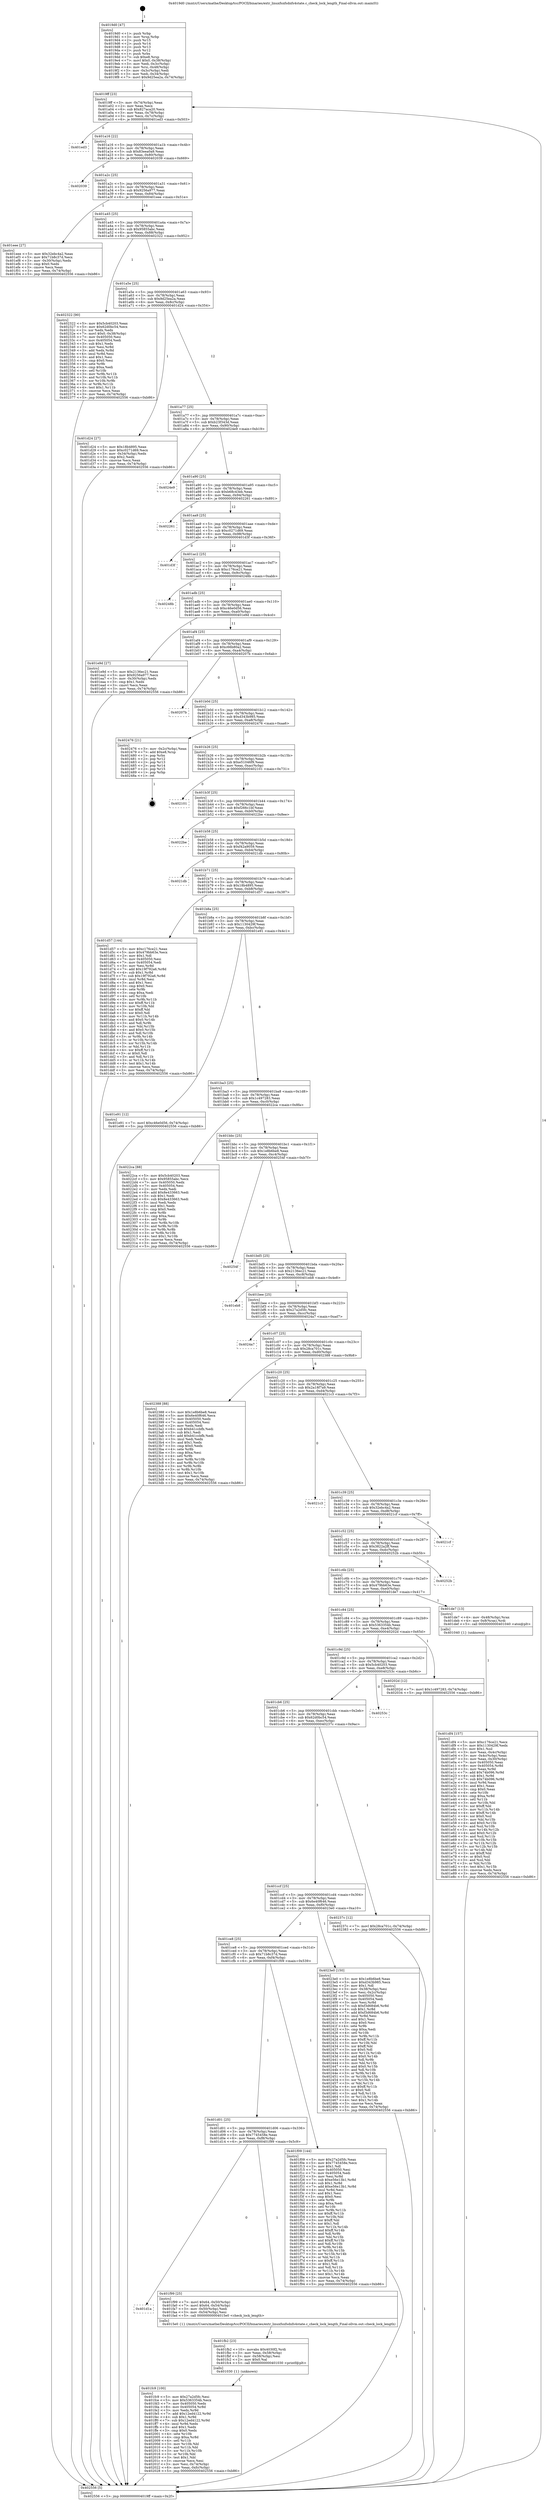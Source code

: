 digraph "0x4019d0" {
  label = "0x4019d0 (/mnt/c/Users/mathe/Desktop/tcc/POCII/binaries/extr_linuxfsnfsdnfs4state.c_check_lock_length_Final-ollvm.out::main(0))"
  labelloc = "t"
  node[shape=record]

  Entry [label="",width=0.3,height=0.3,shape=circle,fillcolor=black,style=filled]
  "0x4019ff" [label="{
     0x4019ff [23]\l
     | [instrs]\l
     &nbsp;&nbsp;0x4019ff \<+3\>: mov -0x74(%rbp),%eax\l
     &nbsp;&nbsp;0x401a02 \<+2\>: mov %eax,%ecx\l
     &nbsp;&nbsp;0x401a04 \<+6\>: sub $0x827aca20,%ecx\l
     &nbsp;&nbsp;0x401a0a \<+3\>: mov %eax,-0x78(%rbp)\l
     &nbsp;&nbsp;0x401a0d \<+3\>: mov %ecx,-0x7c(%rbp)\l
     &nbsp;&nbsp;0x401a10 \<+6\>: je 0000000000401ed3 \<main+0x503\>\l
  }"]
  "0x401ed3" [label="{
     0x401ed3\l
  }", style=dashed]
  "0x401a16" [label="{
     0x401a16 [22]\l
     | [instrs]\l
     &nbsp;&nbsp;0x401a16 \<+5\>: jmp 0000000000401a1b \<main+0x4b\>\l
     &nbsp;&nbsp;0x401a1b \<+3\>: mov -0x78(%rbp),%eax\l
     &nbsp;&nbsp;0x401a1e \<+5\>: sub $0x83eea0a9,%eax\l
     &nbsp;&nbsp;0x401a23 \<+3\>: mov %eax,-0x80(%rbp)\l
     &nbsp;&nbsp;0x401a26 \<+6\>: je 0000000000402039 \<main+0x669\>\l
  }"]
  Exit [label="",width=0.3,height=0.3,shape=circle,fillcolor=black,style=filled,peripheries=2]
  "0x402039" [label="{
     0x402039\l
  }", style=dashed]
  "0x401a2c" [label="{
     0x401a2c [25]\l
     | [instrs]\l
     &nbsp;&nbsp;0x401a2c \<+5\>: jmp 0000000000401a31 \<main+0x61\>\l
     &nbsp;&nbsp;0x401a31 \<+3\>: mov -0x78(%rbp),%eax\l
     &nbsp;&nbsp;0x401a34 \<+5\>: sub $0x9256a977,%eax\l
     &nbsp;&nbsp;0x401a39 \<+6\>: mov %eax,-0x84(%rbp)\l
     &nbsp;&nbsp;0x401a3f \<+6\>: je 0000000000401eee \<main+0x51e\>\l
  }"]
  "0x401fc9" [label="{
     0x401fc9 [100]\l
     | [instrs]\l
     &nbsp;&nbsp;0x401fc9 \<+5\>: mov $0x27a2d5fc,%esi\l
     &nbsp;&nbsp;0x401fce \<+5\>: mov $0x5363354b,%ecx\l
     &nbsp;&nbsp;0x401fd3 \<+7\>: mov 0x405050,%edx\l
     &nbsp;&nbsp;0x401fda \<+8\>: mov 0x405054,%r8d\l
     &nbsp;&nbsp;0x401fe2 \<+3\>: mov %edx,%r9d\l
     &nbsp;&nbsp;0x401fe5 \<+7\>: add $0x12ed4122,%r9d\l
     &nbsp;&nbsp;0x401fec \<+4\>: sub $0x1,%r9d\l
     &nbsp;&nbsp;0x401ff0 \<+7\>: sub $0x12ed4122,%r9d\l
     &nbsp;&nbsp;0x401ff7 \<+4\>: imul %r9d,%edx\l
     &nbsp;&nbsp;0x401ffb \<+3\>: and $0x1,%edx\l
     &nbsp;&nbsp;0x401ffe \<+3\>: cmp $0x0,%edx\l
     &nbsp;&nbsp;0x402001 \<+4\>: sete %r10b\l
     &nbsp;&nbsp;0x402005 \<+4\>: cmp $0xa,%r8d\l
     &nbsp;&nbsp;0x402009 \<+4\>: setl %r11b\l
     &nbsp;&nbsp;0x40200d \<+3\>: mov %r10b,%bl\l
     &nbsp;&nbsp;0x402010 \<+3\>: and %r11b,%bl\l
     &nbsp;&nbsp;0x402013 \<+3\>: xor %r11b,%r10b\l
     &nbsp;&nbsp;0x402016 \<+3\>: or %r10b,%bl\l
     &nbsp;&nbsp;0x402019 \<+3\>: test $0x1,%bl\l
     &nbsp;&nbsp;0x40201c \<+3\>: cmovne %ecx,%esi\l
     &nbsp;&nbsp;0x40201f \<+3\>: mov %esi,-0x74(%rbp)\l
     &nbsp;&nbsp;0x402022 \<+6\>: mov %eax,-0xfc(%rbp)\l
     &nbsp;&nbsp;0x402028 \<+5\>: jmp 0000000000402556 \<main+0xb86\>\l
  }"]
  "0x401eee" [label="{
     0x401eee [27]\l
     | [instrs]\l
     &nbsp;&nbsp;0x401eee \<+5\>: mov $0x32ebc4a2,%eax\l
     &nbsp;&nbsp;0x401ef3 \<+5\>: mov $0x71b8c37d,%ecx\l
     &nbsp;&nbsp;0x401ef8 \<+3\>: mov -0x30(%rbp),%edx\l
     &nbsp;&nbsp;0x401efb \<+3\>: cmp $0x0,%edx\l
     &nbsp;&nbsp;0x401efe \<+3\>: cmove %ecx,%eax\l
     &nbsp;&nbsp;0x401f01 \<+3\>: mov %eax,-0x74(%rbp)\l
     &nbsp;&nbsp;0x401f04 \<+5\>: jmp 0000000000402556 \<main+0xb86\>\l
  }"]
  "0x401a45" [label="{
     0x401a45 [25]\l
     | [instrs]\l
     &nbsp;&nbsp;0x401a45 \<+5\>: jmp 0000000000401a4a \<main+0x7a\>\l
     &nbsp;&nbsp;0x401a4a \<+3\>: mov -0x78(%rbp),%eax\l
     &nbsp;&nbsp;0x401a4d \<+5\>: sub $0x95855abc,%eax\l
     &nbsp;&nbsp;0x401a52 \<+6\>: mov %eax,-0x88(%rbp)\l
     &nbsp;&nbsp;0x401a58 \<+6\>: je 0000000000402322 \<main+0x952\>\l
  }"]
  "0x401fb2" [label="{
     0x401fb2 [23]\l
     | [instrs]\l
     &nbsp;&nbsp;0x401fb2 \<+10\>: movabs $0x4030f2,%rdi\l
     &nbsp;&nbsp;0x401fbc \<+3\>: mov %eax,-0x58(%rbp)\l
     &nbsp;&nbsp;0x401fbf \<+3\>: mov -0x58(%rbp),%esi\l
     &nbsp;&nbsp;0x401fc2 \<+2\>: mov $0x0,%al\l
     &nbsp;&nbsp;0x401fc4 \<+5\>: call 0000000000401030 \<printf@plt\>\l
     | [calls]\l
     &nbsp;&nbsp;0x401030 \{1\} (unknown)\l
  }"]
  "0x402322" [label="{
     0x402322 [90]\l
     | [instrs]\l
     &nbsp;&nbsp;0x402322 \<+5\>: mov $0x5cb40203,%eax\l
     &nbsp;&nbsp;0x402327 \<+5\>: mov $0x62d0bc54,%ecx\l
     &nbsp;&nbsp;0x40232c \<+2\>: xor %edx,%edx\l
     &nbsp;&nbsp;0x40232e \<+7\>: movl $0x0,-0x38(%rbp)\l
     &nbsp;&nbsp;0x402335 \<+7\>: mov 0x405050,%esi\l
     &nbsp;&nbsp;0x40233c \<+7\>: mov 0x405054,%edi\l
     &nbsp;&nbsp;0x402343 \<+3\>: sub $0x1,%edx\l
     &nbsp;&nbsp;0x402346 \<+3\>: mov %esi,%r8d\l
     &nbsp;&nbsp;0x402349 \<+3\>: add %edx,%r8d\l
     &nbsp;&nbsp;0x40234c \<+4\>: imul %r8d,%esi\l
     &nbsp;&nbsp;0x402350 \<+3\>: and $0x1,%esi\l
     &nbsp;&nbsp;0x402353 \<+3\>: cmp $0x0,%esi\l
     &nbsp;&nbsp;0x402356 \<+4\>: sete %r9b\l
     &nbsp;&nbsp;0x40235a \<+3\>: cmp $0xa,%edi\l
     &nbsp;&nbsp;0x40235d \<+4\>: setl %r10b\l
     &nbsp;&nbsp;0x402361 \<+3\>: mov %r9b,%r11b\l
     &nbsp;&nbsp;0x402364 \<+3\>: and %r10b,%r11b\l
     &nbsp;&nbsp;0x402367 \<+3\>: xor %r10b,%r9b\l
     &nbsp;&nbsp;0x40236a \<+3\>: or %r9b,%r11b\l
     &nbsp;&nbsp;0x40236d \<+4\>: test $0x1,%r11b\l
     &nbsp;&nbsp;0x402371 \<+3\>: cmovne %ecx,%eax\l
     &nbsp;&nbsp;0x402374 \<+3\>: mov %eax,-0x74(%rbp)\l
     &nbsp;&nbsp;0x402377 \<+5\>: jmp 0000000000402556 \<main+0xb86\>\l
  }"]
  "0x401a5e" [label="{
     0x401a5e [25]\l
     | [instrs]\l
     &nbsp;&nbsp;0x401a5e \<+5\>: jmp 0000000000401a63 \<main+0x93\>\l
     &nbsp;&nbsp;0x401a63 \<+3\>: mov -0x78(%rbp),%eax\l
     &nbsp;&nbsp;0x401a66 \<+5\>: sub $0x9d25ea2a,%eax\l
     &nbsp;&nbsp;0x401a6b \<+6\>: mov %eax,-0x8c(%rbp)\l
     &nbsp;&nbsp;0x401a71 \<+6\>: je 0000000000401d24 \<main+0x354\>\l
  }"]
  "0x401d1a" [label="{
     0x401d1a\l
  }", style=dashed]
  "0x401d24" [label="{
     0x401d24 [27]\l
     | [instrs]\l
     &nbsp;&nbsp;0x401d24 \<+5\>: mov $0x18b4895,%eax\l
     &nbsp;&nbsp;0x401d29 \<+5\>: mov $0xc0271d69,%ecx\l
     &nbsp;&nbsp;0x401d2e \<+3\>: mov -0x34(%rbp),%edx\l
     &nbsp;&nbsp;0x401d31 \<+3\>: cmp $0x2,%edx\l
     &nbsp;&nbsp;0x401d34 \<+3\>: cmovne %ecx,%eax\l
     &nbsp;&nbsp;0x401d37 \<+3\>: mov %eax,-0x74(%rbp)\l
     &nbsp;&nbsp;0x401d3a \<+5\>: jmp 0000000000402556 \<main+0xb86\>\l
  }"]
  "0x401a77" [label="{
     0x401a77 [25]\l
     | [instrs]\l
     &nbsp;&nbsp;0x401a77 \<+5\>: jmp 0000000000401a7c \<main+0xac\>\l
     &nbsp;&nbsp;0x401a7c \<+3\>: mov -0x78(%rbp),%eax\l
     &nbsp;&nbsp;0x401a7f \<+5\>: sub $0xb23f343d,%eax\l
     &nbsp;&nbsp;0x401a84 \<+6\>: mov %eax,-0x90(%rbp)\l
     &nbsp;&nbsp;0x401a8a \<+6\>: je 00000000004024e9 \<main+0xb19\>\l
  }"]
  "0x402556" [label="{
     0x402556 [5]\l
     | [instrs]\l
     &nbsp;&nbsp;0x402556 \<+5\>: jmp 00000000004019ff \<main+0x2f\>\l
  }"]
  "0x4019d0" [label="{
     0x4019d0 [47]\l
     | [instrs]\l
     &nbsp;&nbsp;0x4019d0 \<+1\>: push %rbp\l
     &nbsp;&nbsp;0x4019d1 \<+3\>: mov %rsp,%rbp\l
     &nbsp;&nbsp;0x4019d4 \<+2\>: push %r15\l
     &nbsp;&nbsp;0x4019d6 \<+2\>: push %r14\l
     &nbsp;&nbsp;0x4019d8 \<+2\>: push %r13\l
     &nbsp;&nbsp;0x4019da \<+2\>: push %r12\l
     &nbsp;&nbsp;0x4019dc \<+1\>: push %rbx\l
     &nbsp;&nbsp;0x4019dd \<+7\>: sub $0xe8,%rsp\l
     &nbsp;&nbsp;0x4019e4 \<+7\>: movl $0x0,-0x38(%rbp)\l
     &nbsp;&nbsp;0x4019eb \<+3\>: mov %edi,-0x3c(%rbp)\l
     &nbsp;&nbsp;0x4019ee \<+4\>: mov %rsi,-0x48(%rbp)\l
     &nbsp;&nbsp;0x4019f2 \<+3\>: mov -0x3c(%rbp),%edi\l
     &nbsp;&nbsp;0x4019f5 \<+3\>: mov %edi,-0x34(%rbp)\l
     &nbsp;&nbsp;0x4019f8 \<+7\>: movl $0x9d25ea2a,-0x74(%rbp)\l
  }"]
  "0x401f99" [label="{
     0x401f99 [25]\l
     | [instrs]\l
     &nbsp;&nbsp;0x401f99 \<+7\>: movl $0x64,-0x50(%rbp)\l
     &nbsp;&nbsp;0x401fa0 \<+7\>: movl $0x64,-0x54(%rbp)\l
     &nbsp;&nbsp;0x401fa7 \<+3\>: mov -0x50(%rbp),%edi\l
     &nbsp;&nbsp;0x401faa \<+3\>: mov -0x54(%rbp),%esi\l
     &nbsp;&nbsp;0x401fad \<+5\>: call 00000000004015e0 \<check_lock_length\>\l
     | [calls]\l
     &nbsp;&nbsp;0x4015e0 \{1\} (/mnt/c/Users/mathe/Desktop/tcc/POCII/binaries/extr_linuxfsnfsdnfs4state.c_check_lock_length_Final-ollvm.out::check_lock_length)\l
  }"]
  "0x4024e9" [label="{
     0x4024e9\l
  }", style=dashed]
  "0x401a90" [label="{
     0x401a90 [25]\l
     | [instrs]\l
     &nbsp;&nbsp;0x401a90 \<+5\>: jmp 0000000000401a95 \<main+0xc5\>\l
     &nbsp;&nbsp;0x401a95 \<+3\>: mov -0x78(%rbp),%eax\l
     &nbsp;&nbsp;0x401a98 \<+5\>: sub $0xb68c43eb,%eax\l
     &nbsp;&nbsp;0x401a9d \<+6\>: mov %eax,-0x94(%rbp)\l
     &nbsp;&nbsp;0x401aa3 \<+6\>: je 0000000000402261 \<main+0x891\>\l
  }"]
  "0x401d01" [label="{
     0x401d01 [25]\l
     | [instrs]\l
     &nbsp;&nbsp;0x401d01 \<+5\>: jmp 0000000000401d06 \<main+0x336\>\l
     &nbsp;&nbsp;0x401d06 \<+3\>: mov -0x78(%rbp),%eax\l
     &nbsp;&nbsp;0x401d09 \<+5\>: sub $0x7745458e,%eax\l
     &nbsp;&nbsp;0x401d0e \<+6\>: mov %eax,-0xf8(%rbp)\l
     &nbsp;&nbsp;0x401d14 \<+6\>: je 0000000000401f99 \<main+0x5c9\>\l
  }"]
  "0x402261" [label="{
     0x402261\l
  }", style=dashed]
  "0x401aa9" [label="{
     0x401aa9 [25]\l
     | [instrs]\l
     &nbsp;&nbsp;0x401aa9 \<+5\>: jmp 0000000000401aae \<main+0xde\>\l
     &nbsp;&nbsp;0x401aae \<+3\>: mov -0x78(%rbp),%eax\l
     &nbsp;&nbsp;0x401ab1 \<+5\>: sub $0xc0271d69,%eax\l
     &nbsp;&nbsp;0x401ab6 \<+6\>: mov %eax,-0x98(%rbp)\l
     &nbsp;&nbsp;0x401abc \<+6\>: je 0000000000401d3f \<main+0x36f\>\l
  }"]
  "0x401f09" [label="{
     0x401f09 [144]\l
     | [instrs]\l
     &nbsp;&nbsp;0x401f09 \<+5\>: mov $0x27a2d5fc,%eax\l
     &nbsp;&nbsp;0x401f0e \<+5\>: mov $0x7745458e,%ecx\l
     &nbsp;&nbsp;0x401f13 \<+2\>: mov $0x1,%dl\l
     &nbsp;&nbsp;0x401f15 \<+7\>: mov 0x405050,%esi\l
     &nbsp;&nbsp;0x401f1c \<+7\>: mov 0x405054,%edi\l
     &nbsp;&nbsp;0x401f23 \<+3\>: mov %esi,%r8d\l
     &nbsp;&nbsp;0x401f26 \<+7\>: sub $0xe56e13b1,%r8d\l
     &nbsp;&nbsp;0x401f2d \<+4\>: sub $0x1,%r8d\l
     &nbsp;&nbsp;0x401f31 \<+7\>: add $0xe56e13b1,%r8d\l
     &nbsp;&nbsp;0x401f38 \<+4\>: imul %r8d,%esi\l
     &nbsp;&nbsp;0x401f3c \<+3\>: and $0x1,%esi\l
     &nbsp;&nbsp;0x401f3f \<+3\>: cmp $0x0,%esi\l
     &nbsp;&nbsp;0x401f42 \<+4\>: sete %r9b\l
     &nbsp;&nbsp;0x401f46 \<+3\>: cmp $0xa,%edi\l
     &nbsp;&nbsp;0x401f49 \<+4\>: setl %r10b\l
     &nbsp;&nbsp;0x401f4d \<+3\>: mov %r9b,%r11b\l
     &nbsp;&nbsp;0x401f50 \<+4\>: xor $0xff,%r11b\l
     &nbsp;&nbsp;0x401f54 \<+3\>: mov %r10b,%bl\l
     &nbsp;&nbsp;0x401f57 \<+3\>: xor $0xff,%bl\l
     &nbsp;&nbsp;0x401f5a \<+3\>: xor $0x1,%dl\l
     &nbsp;&nbsp;0x401f5d \<+3\>: mov %r11b,%r14b\l
     &nbsp;&nbsp;0x401f60 \<+4\>: and $0xff,%r14b\l
     &nbsp;&nbsp;0x401f64 \<+3\>: and %dl,%r9b\l
     &nbsp;&nbsp;0x401f67 \<+3\>: mov %bl,%r15b\l
     &nbsp;&nbsp;0x401f6a \<+4\>: and $0xff,%r15b\l
     &nbsp;&nbsp;0x401f6e \<+3\>: and %dl,%r10b\l
     &nbsp;&nbsp;0x401f71 \<+3\>: or %r9b,%r14b\l
     &nbsp;&nbsp;0x401f74 \<+3\>: or %r10b,%r15b\l
     &nbsp;&nbsp;0x401f77 \<+3\>: xor %r15b,%r14b\l
     &nbsp;&nbsp;0x401f7a \<+3\>: or %bl,%r11b\l
     &nbsp;&nbsp;0x401f7d \<+4\>: xor $0xff,%r11b\l
     &nbsp;&nbsp;0x401f81 \<+3\>: or $0x1,%dl\l
     &nbsp;&nbsp;0x401f84 \<+3\>: and %dl,%r11b\l
     &nbsp;&nbsp;0x401f87 \<+3\>: or %r11b,%r14b\l
     &nbsp;&nbsp;0x401f8a \<+4\>: test $0x1,%r14b\l
     &nbsp;&nbsp;0x401f8e \<+3\>: cmovne %ecx,%eax\l
     &nbsp;&nbsp;0x401f91 \<+3\>: mov %eax,-0x74(%rbp)\l
     &nbsp;&nbsp;0x401f94 \<+5\>: jmp 0000000000402556 \<main+0xb86\>\l
  }"]
  "0x401d3f" [label="{
     0x401d3f\l
  }", style=dashed]
  "0x401ac2" [label="{
     0x401ac2 [25]\l
     | [instrs]\l
     &nbsp;&nbsp;0x401ac2 \<+5\>: jmp 0000000000401ac7 \<main+0xf7\>\l
     &nbsp;&nbsp;0x401ac7 \<+3\>: mov -0x78(%rbp),%eax\l
     &nbsp;&nbsp;0x401aca \<+5\>: sub $0xc176ce21,%eax\l
     &nbsp;&nbsp;0x401acf \<+6\>: mov %eax,-0x9c(%rbp)\l
     &nbsp;&nbsp;0x401ad5 \<+6\>: je 000000000040248b \<main+0xabb\>\l
  }"]
  "0x401ce8" [label="{
     0x401ce8 [25]\l
     | [instrs]\l
     &nbsp;&nbsp;0x401ce8 \<+5\>: jmp 0000000000401ced \<main+0x31d\>\l
     &nbsp;&nbsp;0x401ced \<+3\>: mov -0x78(%rbp),%eax\l
     &nbsp;&nbsp;0x401cf0 \<+5\>: sub $0x71b8c37d,%eax\l
     &nbsp;&nbsp;0x401cf5 \<+6\>: mov %eax,-0xf4(%rbp)\l
     &nbsp;&nbsp;0x401cfb \<+6\>: je 0000000000401f09 \<main+0x539\>\l
  }"]
  "0x40248b" [label="{
     0x40248b\l
  }", style=dashed]
  "0x401adb" [label="{
     0x401adb [25]\l
     | [instrs]\l
     &nbsp;&nbsp;0x401adb \<+5\>: jmp 0000000000401ae0 \<main+0x110\>\l
     &nbsp;&nbsp;0x401ae0 \<+3\>: mov -0x78(%rbp),%eax\l
     &nbsp;&nbsp;0x401ae3 \<+5\>: sub $0xc46e0d56,%eax\l
     &nbsp;&nbsp;0x401ae8 \<+6\>: mov %eax,-0xa0(%rbp)\l
     &nbsp;&nbsp;0x401aee \<+6\>: je 0000000000401e9d \<main+0x4cd\>\l
  }"]
  "0x4023e0" [label="{
     0x4023e0 [150]\l
     | [instrs]\l
     &nbsp;&nbsp;0x4023e0 \<+5\>: mov $0x1e8b6be8,%eax\l
     &nbsp;&nbsp;0x4023e5 \<+5\>: mov $0xd343b985,%ecx\l
     &nbsp;&nbsp;0x4023ea \<+2\>: mov $0x1,%dl\l
     &nbsp;&nbsp;0x4023ec \<+3\>: mov -0x38(%rbp),%esi\l
     &nbsp;&nbsp;0x4023ef \<+3\>: mov %esi,-0x2c(%rbp)\l
     &nbsp;&nbsp;0x4023f2 \<+7\>: mov 0x405050,%esi\l
     &nbsp;&nbsp;0x4023f9 \<+7\>: mov 0x405054,%edi\l
     &nbsp;&nbsp;0x402400 \<+3\>: mov %esi,%r8d\l
     &nbsp;&nbsp;0x402403 \<+7\>: sub $0xf3d684b6,%r8d\l
     &nbsp;&nbsp;0x40240a \<+4\>: sub $0x1,%r8d\l
     &nbsp;&nbsp;0x40240e \<+7\>: add $0xf3d684b6,%r8d\l
     &nbsp;&nbsp;0x402415 \<+4\>: imul %r8d,%esi\l
     &nbsp;&nbsp;0x402419 \<+3\>: and $0x1,%esi\l
     &nbsp;&nbsp;0x40241c \<+3\>: cmp $0x0,%esi\l
     &nbsp;&nbsp;0x40241f \<+4\>: sete %r9b\l
     &nbsp;&nbsp;0x402423 \<+3\>: cmp $0xa,%edi\l
     &nbsp;&nbsp;0x402426 \<+4\>: setl %r10b\l
     &nbsp;&nbsp;0x40242a \<+3\>: mov %r9b,%r11b\l
     &nbsp;&nbsp;0x40242d \<+4\>: xor $0xff,%r11b\l
     &nbsp;&nbsp;0x402431 \<+3\>: mov %r10b,%bl\l
     &nbsp;&nbsp;0x402434 \<+3\>: xor $0xff,%bl\l
     &nbsp;&nbsp;0x402437 \<+3\>: xor $0x0,%dl\l
     &nbsp;&nbsp;0x40243a \<+3\>: mov %r11b,%r14b\l
     &nbsp;&nbsp;0x40243d \<+4\>: and $0x0,%r14b\l
     &nbsp;&nbsp;0x402441 \<+3\>: and %dl,%r9b\l
     &nbsp;&nbsp;0x402444 \<+3\>: mov %bl,%r15b\l
     &nbsp;&nbsp;0x402447 \<+4\>: and $0x0,%r15b\l
     &nbsp;&nbsp;0x40244b \<+3\>: and %dl,%r10b\l
     &nbsp;&nbsp;0x40244e \<+3\>: or %r9b,%r14b\l
     &nbsp;&nbsp;0x402451 \<+3\>: or %r10b,%r15b\l
     &nbsp;&nbsp;0x402454 \<+3\>: xor %r15b,%r14b\l
     &nbsp;&nbsp;0x402457 \<+3\>: or %bl,%r11b\l
     &nbsp;&nbsp;0x40245a \<+4\>: xor $0xff,%r11b\l
     &nbsp;&nbsp;0x40245e \<+3\>: or $0x0,%dl\l
     &nbsp;&nbsp;0x402461 \<+3\>: and %dl,%r11b\l
     &nbsp;&nbsp;0x402464 \<+3\>: or %r11b,%r14b\l
     &nbsp;&nbsp;0x402467 \<+4\>: test $0x1,%r14b\l
     &nbsp;&nbsp;0x40246b \<+3\>: cmovne %ecx,%eax\l
     &nbsp;&nbsp;0x40246e \<+3\>: mov %eax,-0x74(%rbp)\l
     &nbsp;&nbsp;0x402471 \<+5\>: jmp 0000000000402556 \<main+0xb86\>\l
  }"]
  "0x401e9d" [label="{
     0x401e9d [27]\l
     | [instrs]\l
     &nbsp;&nbsp;0x401e9d \<+5\>: mov $0x2136ec21,%eax\l
     &nbsp;&nbsp;0x401ea2 \<+5\>: mov $0x9256a977,%ecx\l
     &nbsp;&nbsp;0x401ea7 \<+3\>: mov -0x30(%rbp),%edx\l
     &nbsp;&nbsp;0x401eaa \<+3\>: cmp $0x1,%edx\l
     &nbsp;&nbsp;0x401ead \<+3\>: cmovl %ecx,%eax\l
     &nbsp;&nbsp;0x401eb0 \<+3\>: mov %eax,-0x74(%rbp)\l
     &nbsp;&nbsp;0x401eb3 \<+5\>: jmp 0000000000402556 \<main+0xb86\>\l
  }"]
  "0x401af4" [label="{
     0x401af4 [25]\l
     | [instrs]\l
     &nbsp;&nbsp;0x401af4 \<+5\>: jmp 0000000000401af9 \<main+0x129\>\l
     &nbsp;&nbsp;0x401af9 \<+3\>: mov -0x78(%rbp),%eax\l
     &nbsp;&nbsp;0x401afc \<+5\>: sub $0xc66b80a2,%eax\l
     &nbsp;&nbsp;0x401b01 \<+6\>: mov %eax,-0xa4(%rbp)\l
     &nbsp;&nbsp;0x401b07 \<+6\>: je 000000000040207b \<main+0x6ab\>\l
  }"]
  "0x401ccf" [label="{
     0x401ccf [25]\l
     | [instrs]\l
     &nbsp;&nbsp;0x401ccf \<+5\>: jmp 0000000000401cd4 \<main+0x304\>\l
     &nbsp;&nbsp;0x401cd4 \<+3\>: mov -0x78(%rbp),%eax\l
     &nbsp;&nbsp;0x401cd7 \<+5\>: sub $0x6e40f646,%eax\l
     &nbsp;&nbsp;0x401cdc \<+6\>: mov %eax,-0xf0(%rbp)\l
     &nbsp;&nbsp;0x401ce2 \<+6\>: je 00000000004023e0 \<main+0xa10\>\l
  }"]
  "0x40207b" [label="{
     0x40207b\l
  }", style=dashed]
  "0x401b0d" [label="{
     0x401b0d [25]\l
     | [instrs]\l
     &nbsp;&nbsp;0x401b0d \<+5\>: jmp 0000000000401b12 \<main+0x142\>\l
     &nbsp;&nbsp;0x401b12 \<+3\>: mov -0x78(%rbp),%eax\l
     &nbsp;&nbsp;0x401b15 \<+5\>: sub $0xd343b985,%eax\l
     &nbsp;&nbsp;0x401b1a \<+6\>: mov %eax,-0xa8(%rbp)\l
     &nbsp;&nbsp;0x401b20 \<+6\>: je 0000000000402476 \<main+0xaa6\>\l
  }"]
  "0x40237c" [label="{
     0x40237c [12]\l
     | [instrs]\l
     &nbsp;&nbsp;0x40237c \<+7\>: movl $0x28ca701c,-0x74(%rbp)\l
     &nbsp;&nbsp;0x402383 \<+5\>: jmp 0000000000402556 \<main+0xb86\>\l
  }"]
  "0x402476" [label="{
     0x402476 [21]\l
     | [instrs]\l
     &nbsp;&nbsp;0x402476 \<+3\>: mov -0x2c(%rbp),%eax\l
     &nbsp;&nbsp;0x402479 \<+7\>: add $0xe8,%rsp\l
     &nbsp;&nbsp;0x402480 \<+1\>: pop %rbx\l
     &nbsp;&nbsp;0x402481 \<+2\>: pop %r12\l
     &nbsp;&nbsp;0x402483 \<+2\>: pop %r13\l
     &nbsp;&nbsp;0x402485 \<+2\>: pop %r14\l
     &nbsp;&nbsp;0x402487 \<+2\>: pop %r15\l
     &nbsp;&nbsp;0x402489 \<+1\>: pop %rbp\l
     &nbsp;&nbsp;0x40248a \<+1\>: ret\l
  }"]
  "0x401b26" [label="{
     0x401b26 [25]\l
     | [instrs]\l
     &nbsp;&nbsp;0x401b26 \<+5\>: jmp 0000000000401b2b \<main+0x15b\>\l
     &nbsp;&nbsp;0x401b2b \<+3\>: mov -0x78(%rbp),%eax\l
     &nbsp;&nbsp;0x401b2e \<+5\>: sub $0xe51046f9,%eax\l
     &nbsp;&nbsp;0x401b33 \<+6\>: mov %eax,-0xac(%rbp)\l
     &nbsp;&nbsp;0x401b39 \<+6\>: je 0000000000402101 \<main+0x731\>\l
  }"]
  "0x401cb6" [label="{
     0x401cb6 [25]\l
     | [instrs]\l
     &nbsp;&nbsp;0x401cb6 \<+5\>: jmp 0000000000401cbb \<main+0x2eb\>\l
     &nbsp;&nbsp;0x401cbb \<+3\>: mov -0x78(%rbp),%eax\l
     &nbsp;&nbsp;0x401cbe \<+5\>: sub $0x62d0bc54,%eax\l
     &nbsp;&nbsp;0x401cc3 \<+6\>: mov %eax,-0xec(%rbp)\l
     &nbsp;&nbsp;0x401cc9 \<+6\>: je 000000000040237c \<main+0x9ac\>\l
  }"]
  "0x402101" [label="{
     0x402101\l
  }", style=dashed]
  "0x401b3f" [label="{
     0x401b3f [25]\l
     | [instrs]\l
     &nbsp;&nbsp;0x401b3f \<+5\>: jmp 0000000000401b44 \<main+0x174\>\l
     &nbsp;&nbsp;0x401b44 \<+3\>: mov -0x78(%rbp),%eax\l
     &nbsp;&nbsp;0x401b47 \<+5\>: sub $0xf266c1bf,%eax\l
     &nbsp;&nbsp;0x401b4c \<+6\>: mov %eax,-0xb0(%rbp)\l
     &nbsp;&nbsp;0x401b52 \<+6\>: je 00000000004022be \<main+0x8ee\>\l
  }"]
  "0x40253c" [label="{
     0x40253c\l
  }", style=dashed]
  "0x4022be" [label="{
     0x4022be\l
  }", style=dashed]
  "0x401b58" [label="{
     0x401b58 [25]\l
     | [instrs]\l
     &nbsp;&nbsp;0x401b58 \<+5\>: jmp 0000000000401b5d \<main+0x18d\>\l
     &nbsp;&nbsp;0x401b5d \<+3\>: mov -0x78(%rbp),%eax\l
     &nbsp;&nbsp;0x401b60 \<+5\>: sub $0xf42a9059,%eax\l
     &nbsp;&nbsp;0x401b65 \<+6\>: mov %eax,-0xb4(%rbp)\l
     &nbsp;&nbsp;0x401b6b \<+6\>: je 00000000004021db \<main+0x80b\>\l
  }"]
  "0x401c9d" [label="{
     0x401c9d [25]\l
     | [instrs]\l
     &nbsp;&nbsp;0x401c9d \<+5\>: jmp 0000000000401ca2 \<main+0x2d2\>\l
     &nbsp;&nbsp;0x401ca2 \<+3\>: mov -0x78(%rbp),%eax\l
     &nbsp;&nbsp;0x401ca5 \<+5\>: sub $0x5cb40203,%eax\l
     &nbsp;&nbsp;0x401caa \<+6\>: mov %eax,-0xe8(%rbp)\l
     &nbsp;&nbsp;0x401cb0 \<+6\>: je 000000000040253c \<main+0xb6c\>\l
  }"]
  "0x4021db" [label="{
     0x4021db\l
  }", style=dashed]
  "0x401b71" [label="{
     0x401b71 [25]\l
     | [instrs]\l
     &nbsp;&nbsp;0x401b71 \<+5\>: jmp 0000000000401b76 \<main+0x1a6\>\l
     &nbsp;&nbsp;0x401b76 \<+3\>: mov -0x78(%rbp),%eax\l
     &nbsp;&nbsp;0x401b79 \<+5\>: sub $0x18b4895,%eax\l
     &nbsp;&nbsp;0x401b7e \<+6\>: mov %eax,-0xb8(%rbp)\l
     &nbsp;&nbsp;0x401b84 \<+6\>: je 0000000000401d57 \<main+0x387\>\l
  }"]
  "0x40202d" [label="{
     0x40202d [12]\l
     | [instrs]\l
     &nbsp;&nbsp;0x40202d \<+7\>: movl $0x1c497283,-0x74(%rbp)\l
     &nbsp;&nbsp;0x402034 \<+5\>: jmp 0000000000402556 \<main+0xb86\>\l
  }"]
  "0x401d57" [label="{
     0x401d57 [144]\l
     | [instrs]\l
     &nbsp;&nbsp;0x401d57 \<+5\>: mov $0xc176ce21,%eax\l
     &nbsp;&nbsp;0x401d5c \<+5\>: mov $0x479bb63e,%ecx\l
     &nbsp;&nbsp;0x401d61 \<+2\>: mov $0x1,%dl\l
     &nbsp;&nbsp;0x401d63 \<+7\>: mov 0x405050,%esi\l
     &nbsp;&nbsp;0x401d6a \<+7\>: mov 0x405054,%edi\l
     &nbsp;&nbsp;0x401d71 \<+3\>: mov %esi,%r8d\l
     &nbsp;&nbsp;0x401d74 \<+7\>: add $0x19f792a6,%r8d\l
     &nbsp;&nbsp;0x401d7b \<+4\>: sub $0x1,%r8d\l
     &nbsp;&nbsp;0x401d7f \<+7\>: sub $0x19f792a6,%r8d\l
     &nbsp;&nbsp;0x401d86 \<+4\>: imul %r8d,%esi\l
     &nbsp;&nbsp;0x401d8a \<+3\>: and $0x1,%esi\l
     &nbsp;&nbsp;0x401d8d \<+3\>: cmp $0x0,%esi\l
     &nbsp;&nbsp;0x401d90 \<+4\>: sete %r9b\l
     &nbsp;&nbsp;0x401d94 \<+3\>: cmp $0xa,%edi\l
     &nbsp;&nbsp;0x401d97 \<+4\>: setl %r10b\l
     &nbsp;&nbsp;0x401d9b \<+3\>: mov %r9b,%r11b\l
     &nbsp;&nbsp;0x401d9e \<+4\>: xor $0xff,%r11b\l
     &nbsp;&nbsp;0x401da2 \<+3\>: mov %r10b,%bl\l
     &nbsp;&nbsp;0x401da5 \<+3\>: xor $0xff,%bl\l
     &nbsp;&nbsp;0x401da8 \<+3\>: xor $0x0,%dl\l
     &nbsp;&nbsp;0x401dab \<+3\>: mov %r11b,%r14b\l
     &nbsp;&nbsp;0x401dae \<+4\>: and $0x0,%r14b\l
     &nbsp;&nbsp;0x401db2 \<+3\>: and %dl,%r9b\l
     &nbsp;&nbsp;0x401db5 \<+3\>: mov %bl,%r15b\l
     &nbsp;&nbsp;0x401db8 \<+4\>: and $0x0,%r15b\l
     &nbsp;&nbsp;0x401dbc \<+3\>: and %dl,%r10b\l
     &nbsp;&nbsp;0x401dbf \<+3\>: or %r9b,%r14b\l
     &nbsp;&nbsp;0x401dc2 \<+3\>: or %r10b,%r15b\l
     &nbsp;&nbsp;0x401dc5 \<+3\>: xor %r15b,%r14b\l
     &nbsp;&nbsp;0x401dc8 \<+3\>: or %bl,%r11b\l
     &nbsp;&nbsp;0x401dcb \<+4\>: xor $0xff,%r11b\l
     &nbsp;&nbsp;0x401dcf \<+3\>: or $0x0,%dl\l
     &nbsp;&nbsp;0x401dd2 \<+3\>: and %dl,%r11b\l
     &nbsp;&nbsp;0x401dd5 \<+3\>: or %r11b,%r14b\l
     &nbsp;&nbsp;0x401dd8 \<+4\>: test $0x1,%r14b\l
     &nbsp;&nbsp;0x401ddc \<+3\>: cmovne %ecx,%eax\l
     &nbsp;&nbsp;0x401ddf \<+3\>: mov %eax,-0x74(%rbp)\l
     &nbsp;&nbsp;0x401de2 \<+5\>: jmp 0000000000402556 \<main+0xb86\>\l
  }"]
  "0x401b8a" [label="{
     0x401b8a [25]\l
     | [instrs]\l
     &nbsp;&nbsp;0x401b8a \<+5\>: jmp 0000000000401b8f \<main+0x1bf\>\l
     &nbsp;&nbsp;0x401b8f \<+3\>: mov -0x78(%rbp),%eax\l
     &nbsp;&nbsp;0x401b92 \<+5\>: sub $0x1130429f,%eax\l
     &nbsp;&nbsp;0x401b97 \<+6\>: mov %eax,-0xbc(%rbp)\l
     &nbsp;&nbsp;0x401b9d \<+6\>: je 0000000000401e91 \<main+0x4c1\>\l
  }"]
  "0x401df4" [label="{
     0x401df4 [157]\l
     | [instrs]\l
     &nbsp;&nbsp;0x401df4 \<+5\>: mov $0xc176ce21,%ecx\l
     &nbsp;&nbsp;0x401df9 \<+5\>: mov $0x1130429f,%edx\l
     &nbsp;&nbsp;0x401dfe \<+3\>: mov $0x1,%sil\l
     &nbsp;&nbsp;0x401e01 \<+3\>: mov %eax,-0x4c(%rbp)\l
     &nbsp;&nbsp;0x401e04 \<+3\>: mov -0x4c(%rbp),%eax\l
     &nbsp;&nbsp;0x401e07 \<+3\>: mov %eax,-0x30(%rbp)\l
     &nbsp;&nbsp;0x401e0a \<+7\>: mov 0x405050,%eax\l
     &nbsp;&nbsp;0x401e11 \<+8\>: mov 0x405054,%r8d\l
     &nbsp;&nbsp;0x401e19 \<+3\>: mov %eax,%r9d\l
     &nbsp;&nbsp;0x401e1c \<+7\>: add $0x74b096,%r9d\l
     &nbsp;&nbsp;0x401e23 \<+4\>: sub $0x1,%r9d\l
     &nbsp;&nbsp;0x401e27 \<+7\>: sub $0x74b096,%r9d\l
     &nbsp;&nbsp;0x401e2e \<+4\>: imul %r9d,%eax\l
     &nbsp;&nbsp;0x401e32 \<+3\>: and $0x1,%eax\l
     &nbsp;&nbsp;0x401e35 \<+3\>: cmp $0x0,%eax\l
     &nbsp;&nbsp;0x401e38 \<+4\>: sete %r10b\l
     &nbsp;&nbsp;0x401e3c \<+4\>: cmp $0xa,%r8d\l
     &nbsp;&nbsp;0x401e40 \<+4\>: setl %r11b\l
     &nbsp;&nbsp;0x401e44 \<+3\>: mov %r10b,%bl\l
     &nbsp;&nbsp;0x401e47 \<+3\>: xor $0xff,%bl\l
     &nbsp;&nbsp;0x401e4a \<+3\>: mov %r11b,%r14b\l
     &nbsp;&nbsp;0x401e4d \<+4\>: xor $0xff,%r14b\l
     &nbsp;&nbsp;0x401e51 \<+4\>: xor $0x0,%sil\l
     &nbsp;&nbsp;0x401e55 \<+3\>: mov %bl,%r15b\l
     &nbsp;&nbsp;0x401e58 \<+4\>: and $0x0,%r15b\l
     &nbsp;&nbsp;0x401e5c \<+3\>: and %sil,%r10b\l
     &nbsp;&nbsp;0x401e5f \<+3\>: mov %r14b,%r12b\l
     &nbsp;&nbsp;0x401e62 \<+4\>: and $0x0,%r12b\l
     &nbsp;&nbsp;0x401e66 \<+3\>: and %sil,%r11b\l
     &nbsp;&nbsp;0x401e69 \<+3\>: or %r10b,%r15b\l
     &nbsp;&nbsp;0x401e6c \<+3\>: or %r11b,%r12b\l
     &nbsp;&nbsp;0x401e6f \<+3\>: xor %r12b,%r15b\l
     &nbsp;&nbsp;0x401e72 \<+3\>: or %r14b,%bl\l
     &nbsp;&nbsp;0x401e75 \<+3\>: xor $0xff,%bl\l
     &nbsp;&nbsp;0x401e78 \<+4\>: or $0x0,%sil\l
     &nbsp;&nbsp;0x401e7c \<+3\>: and %sil,%bl\l
     &nbsp;&nbsp;0x401e7f \<+3\>: or %bl,%r15b\l
     &nbsp;&nbsp;0x401e82 \<+4\>: test $0x1,%r15b\l
     &nbsp;&nbsp;0x401e86 \<+3\>: cmovne %edx,%ecx\l
     &nbsp;&nbsp;0x401e89 \<+3\>: mov %ecx,-0x74(%rbp)\l
     &nbsp;&nbsp;0x401e8c \<+5\>: jmp 0000000000402556 \<main+0xb86\>\l
  }"]
  "0x401e91" [label="{
     0x401e91 [12]\l
     | [instrs]\l
     &nbsp;&nbsp;0x401e91 \<+7\>: movl $0xc46e0d56,-0x74(%rbp)\l
     &nbsp;&nbsp;0x401e98 \<+5\>: jmp 0000000000402556 \<main+0xb86\>\l
  }"]
  "0x401ba3" [label="{
     0x401ba3 [25]\l
     | [instrs]\l
     &nbsp;&nbsp;0x401ba3 \<+5\>: jmp 0000000000401ba8 \<main+0x1d8\>\l
     &nbsp;&nbsp;0x401ba8 \<+3\>: mov -0x78(%rbp),%eax\l
     &nbsp;&nbsp;0x401bab \<+5\>: sub $0x1c497283,%eax\l
     &nbsp;&nbsp;0x401bb0 \<+6\>: mov %eax,-0xc0(%rbp)\l
     &nbsp;&nbsp;0x401bb6 \<+6\>: je 00000000004022ca \<main+0x8fa\>\l
  }"]
  "0x401c84" [label="{
     0x401c84 [25]\l
     | [instrs]\l
     &nbsp;&nbsp;0x401c84 \<+5\>: jmp 0000000000401c89 \<main+0x2b9\>\l
     &nbsp;&nbsp;0x401c89 \<+3\>: mov -0x78(%rbp),%eax\l
     &nbsp;&nbsp;0x401c8c \<+5\>: sub $0x5363354b,%eax\l
     &nbsp;&nbsp;0x401c91 \<+6\>: mov %eax,-0xe4(%rbp)\l
     &nbsp;&nbsp;0x401c97 \<+6\>: je 000000000040202d \<main+0x65d\>\l
  }"]
  "0x4022ca" [label="{
     0x4022ca [88]\l
     | [instrs]\l
     &nbsp;&nbsp;0x4022ca \<+5\>: mov $0x5cb40203,%eax\l
     &nbsp;&nbsp;0x4022cf \<+5\>: mov $0x95855abc,%ecx\l
     &nbsp;&nbsp;0x4022d4 \<+7\>: mov 0x405050,%edx\l
     &nbsp;&nbsp;0x4022db \<+7\>: mov 0x405054,%esi\l
     &nbsp;&nbsp;0x4022e2 \<+2\>: mov %edx,%edi\l
     &nbsp;&nbsp;0x4022e4 \<+6\>: add $0x8e433663,%edi\l
     &nbsp;&nbsp;0x4022ea \<+3\>: sub $0x1,%edi\l
     &nbsp;&nbsp;0x4022ed \<+6\>: sub $0x8e433663,%edi\l
     &nbsp;&nbsp;0x4022f3 \<+3\>: imul %edi,%edx\l
     &nbsp;&nbsp;0x4022f6 \<+3\>: and $0x1,%edx\l
     &nbsp;&nbsp;0x4022f9 \<+3\>: cmp $0x0,%edx\l
     &nbsp;&nbsp;0x4022fc \<+4\>: sete %r8b\l
     &nbsp;&nbsp;0x402300 \<+3\>: cmp $0xa,%esi\l
     &nbsp;&nbsp;0x402303 \<+4\>: setl %r9b\l
     &nbsp;&nbsp;0x402307 \<+3\>: mov %r8b,%r10b\l
     &nbsp;&nbsp;0x40230a \<+3\>: and %r9b,%r10b\l
     &nbsp;&nbsp;0x40230d \<+3\>: xor %r9b,%r8b\l
     &nbsp;&nbsp;0x402310 \<+3\>: or %r8b,%r10b\l
     &nbsp;&nbsp;0x402313 \<+4\>: test $0x1,%r10b\l
     &nbsp;&nbsp;0x402317 \<+3\>: cmovne %ecx,%eax\l
     &nbsp;&nbsp;0x40231a \<+3\>: mov %eax,-0x74(%rbp)\l
     &nbsp;&nbsp;0x40231d \<+5\>: jmp 0000000000402556 \<main+0xb86\>\l
  }"]
  "0x401bbc" [label="{
     0x401bbc [25]\l
     | [instrs]\l
     &nbsp;&nbsp;0x401bbc \<+5\>: jmp 0000000000401bc1 \<main+0x1f1\>\l
     &nbsp;&nbsp;0x401bc1 \<+3\>: mov -0x78(%rbp),%eax\l
     &nbsp;&nbsp;0x401bc4 \<+5\>: sub $0x1e8b6be8,%eax\l
     &nbsp;&nbsp;0x401bc9 \<+6\>: mov %eax,-0xc4(%rbp)\l
     &nbsp;&nbsp;0x401bcf \<+6\>: je 000000000040254f \<main+0xb7f\>\l
  }"]
  "0x401de7" [label="{
     0x401de7 [13]\l
     | [instrs]\l
     &nbsp;&nbsp;0x401de7 \<+4\>: mov -0x48(%rbp),%rax\l
     &nbsp;&nbsp;0x401deb \<+4\>: mov 0x8(%rax),%rdi\l
     &nbsp;&nbsp;0x401def \<+5\>: call 0000000000401040 \<atoi@plt\>\l
     | [calls]\l
     &nbsp;&nbsp;0x401040 \{1\} (unknown)\l
  }"]
  "0x40254f" [label="{
     0x40254f\l
  }", style=dashed]
  "0x401bd5" [label="{
     0x401bd5 [25]\l
     | [instrs]\l
     &nbsp;&nbsp;0x401bd5 \<+5\>: jmp 0000000000401bda \<main+0x20a\>\l
     &nbsp;&nbsp;0x401bda \<+3\>: mov -0x78(%rbp),%eax\l
     &nbsp;&nbsp;0x401bdd \<+5\>: sub $0x2136ec21,%eax\l
     &nbsp;&nbsp;0x401be2 \<+6\>: mov %eax,-0xc8(%rbp)\l
     &nbsp;&nbsp;0x401be8 \<+6\>: je 0000000000401eb8 \<main+0x4e8\>\l
  }"]
  "0x401c6b" [label="{
     0x401c6b [25]\l
     | [instrs]\l
     &nbsp;&nbsp;0x401c6b \<+5\>: jmp 0000000000401c70 \<main+0x2a0\>\l
     &nbsp;&nbsp;0x401c70 \<+3\>: mov -0x78(%rbp),%eax\l
     &nbsp;&nbsp;0x401c73 \<+5\>: sub $0x479bb63e,%eax\l
     &nbsp;&nbsp;0x401c78 \<+6\>: mov %eax,-0xe0(%rbp)\l
     &nbsp;&nbsp;0x401c7e \<+6\>: je 0000000000401de7 \<main+0x417\>\l
  }"]
  "0x401eb8" [label="{
     0x401eb8\l
  }", style=dashed]
  "0x401bee" [label="{
     0x401bee [25]\l
     | [instrs]\l
     &nbsp;&nbsp;0x401bee \<+5\>: jmp 0000000000401bf3 \<main+0x223\>\l
     &nbsp;&nbsp;0x401bf3 \<+3\>: mov -0x78(%rbp),%eax\l
     &nbsp;&nbsp;0x401bf6 \<+5\>: sub $0x27a2d5fc,%eax\l
     &nbsp;&nbsp;0x401bfb \<+6\>: mov %eax,-0xcc(%rbp)\l
     &nbsp;&nbsp;0x401c01 \<+6\>: je 00000000004024a7 \<main+0xad7\>\l
  }"]
  "0x40252b" [label="{
     0x40252b\l
  }", style=dashed]
  "0x4024a7" [label="{
     0x4024a7\l
  }", style=dashed]
  "0x401c07" [label="{
     0x401c07 [25]\l
     | [instrs]\l
     &nbsp;&nbsp;0x401c07 \<+5\>: jmp 0000000000401c0c \<main+0x23c\>\l
     &nbsp;&nbsp;0x401c0c \<+3\>: mov -0x78(%rbp),%eax\l
     &nbsp;&nbsp;0x401c0f \<+5\>: sub $0x28ca701c,%eax\l
     &nbsp;&nbsp;0x401c14 \<+6\>: mov %eax,-0xd0(%rbp)\l
     &nbsp;&nbsp;0x401c1a \<+6\>: je 0000000000402388 \<main+0x9b8\>\l
  }"]
  "0x401c52" [label="{
     0x401c52 [25]\l
     | [instrs]\l
     &nbsp;&nbsp;0x401c52 \<+5\>: jmp 0000000000401c57 \<main+0x287\>\l
     &nbsp;&nbsp;0x401c57 \<+3\>: mov -0x78(%rbp),%eax\l
     &nbsp;&nbsp;0x401c5a \<+5\>: sub $0x3822a2ff,%eax\l
     &nbsp;&nbsp;0x401c5f \<+6\>: mov %eax,-0xdc(%rbp)\l
     &nbsp;&nbsp;0x401c65 \<+6\>: je 000000000040252b \<main+0xb5b\>\l
  }"]
  "0x402388" [label="{
     0x402388 [88]\l
     | [instrs]\l
     &nbsp;&nbsp;0x402388 \<+5\>: mov $0x1e8b6be8,%eax\l
     &nbsp;&nbsp;0x40238d \<+5\>: mov $0x6e40f646,%ecx\l
     &nbsp;&nbsp;0x402392 \<+7\>: mov 0x405050,%edx\l
     &nbsp;&nbsp;0x402399 \<+7\>: mov 0x405054,%esi\l
     &nbsp;&nbsp;0x4023a0 \<+2\>: mov %edx,%edi\l
     &nbsp;&nbsp;0x4023a2 \<+6\>: sub $0xb41ccbfb,%edi\l
     &nbsp;&nbsp;0x4023a8 \<+3\>: sub $0x1,%edi\l
     &nbsp;&nbsp;0x4023ab \<+6\>: add $0xb41ccbfb,%edi\l
     &nbsp;&nbsp;0x4023b1 \<+3\>: imul %edi,%edx\l
     &nbsp;&nbsp;0x4023b4 \<+3\>: and $0x1,%edx\l
     &nbsp;&nbsp;0x4023b7 \<+3\>: cmp $0x0,%edx\l
     &nbsp;&nbsp;0x4023ba \<+4\>: sete %r8b\l
     &nbsp;&nbsp;0x4023be \<+3\>: cmp $0xa,%esi\l
     &nbsp;&nbsp;0x4023c1 \<+4\>: setl %r9b\l
     &nbsp;&nbsp;0x4023c5 \<+3\>: mov %r8b,%r10b\l
     &nbsp;&nbsp;0x4023c8 \<+3\>: and %r9b,%r10b\l
     &nbsp;&nbsp;0x4023cb \<+3\>: xor %r9b,%r8b\l
     &nbsp;&nbsp;0x4023ce \<+3\>: or %r8b,%r10b\l
     &nbsp;&nbsp;0x4023d1 \<+4\>: test $0x1,%r10b\l
     &nbsp;&nbsp;0x4023d5 \<+3\>: cmovne %ecx,%eax\l
     &nbsp;&nbsp;0x4023d8 \<+3\>: mov %eax,-0x74(%rbp)\l
     &nbsp;&nbsp;0x4023db \<+5\>: jmp 0000000000402556 \<main+0xb86\>\l
  }"]
  "0x401c20" [label="{
     0x401c20 [25]\l
     | [instrs]\l
     &nbsp;&nbsp;0x401c20 \<+5\>: jmp 0000000000401c25 \<main+0x255\>\l
     &nbsp;&nbsp;0x401c25 \<+3\>: mov -0x78(%rbp),%eax\l
     &nbsp;&nbsp;0x401c28 \<+5\>: sub $0x2a18f7a9,%eax\l
     &nbsp;&nbsp;0x401c2d \<+6\>: mov %eax,-0xd4(%rbp)\l
     &nbsp;&nbsp;0x401c33 \<+6\>: je 00000000004021c3 \<main+0x7f3\>\l
  }"]
  "0x4021cf" [label="{
     0x4021cf\l
  }", style=dashed]
  "0x4021c3" [label="{
     0x4021c3\l
  }", style=dashed]
  "0x401c39" [label="{
     0x401c39 [25]\l
     | [instrs]\l
     &nbsp;&nbsp;0x401c39 \<+5\>: jmp 0000000000401c3e \<main+0x26e\>\l
     &nbsp;&nbsp;0x401c3e \<+3\>: mov -0x78(%rbp),%eax\l
     &nbsp;&nbsp;0x401c41 \<+5\>: sub $0x32ebc4a2,%eax\l
     &nbsp;&nbsp;0x401c46 \<+6\>: mov %eax,-0xd8(%rbp)\l
     &nbsp;&nbsp;0x401c4c \<+6\>: je 00000000004021cf \<main+0x7ff\>\l
  }"]
  Entry -> "0x4019d0" [label=" 1"]
  "0x4019ff" -> "0x401ed3" [label=" 0"]
  "0x4019ff" -> "0x401a16" [label=" 15"]
  "0x402476" -> Exit [label=" 1"]
  "0x401a16" -> "0x402039" [label=" 0"]
  "0x401a16" -> "0x401a2c" [label=" 15"]
  "0x4023e0" -> "0x402556" [label=" 1"]
  "0x401a2c" -> "0x401eee" [label=" 1"]
  "0x401a2c" -> "0x401a45" [label=" 14"]
  "0x402388" -> "0x402556" [label=" 1"]
  "0x401a45" -> "0x402322" [label=" 1"]
  "0x401a45" -> "0x401a5e" [label=" 13"]
  "0x40237c" -> "0x402556" [label=" 1"]
  "0x401a5e" -> "0x401d24" [label=" 1"]
  "0x401a5e" -> "0x401a77" [label=" 12"]
  "0x401d24" -> "0x402556" [label=" 1"]
  "0x4019d0" -> "0x4019ff" [label=" 1"]
  "0x402556" -> "0x4019ff" [label=" 14"]
  "0x402322" -> "0x402556" [label=" 1"]
  "0x401a77" -> "0x4024e9" [label=" 0"]
  "0x401a77" -> "0x401a90" [label=" 12"]
  "0x4022ca" -> "0x402556" [label=" 1"]
  "0x401a90" -> "0x402261" [label=" 0"]
  "0x401a90" -> "0x401aa9" [label=" 12"]
  "0x401fc9" -> "0x402556" [label=" 1"]
  "0x401aa9" -> "0x401d3f" [label=" 0"]
  "0x401aa9" -> "0x401ac2" [label=" 12"]
  "0x401fb2" -> "0x401fc9" [label=" 1"]
  "0x401ac2" -> "0x40248b" [label=" 0"]
  "0x401ac2" -> "0x401adb" [label=" 12"]
  "0x401d01" -> "0x401d1a" [label=" 0"]
  "0x401adb" -> "0x401e9d" [label=" 1"]
  "0x401adb" -> "0x401af4" [label=" 11"]
  "0x401d01" -> "0x401f99" [label=" 1"]
  "0x401af4" -> "0x40207b" [label=" 0"]
  "0x401af4" -> "0x401b0d" [label=" 11"]
  "0x401f09" -> "0x402556" [label=" 1"]
  "0x401b0d" -> "0x402476" [label=" 1"]
  "0x401b0d" -> "0x401b26" [label=" 10"]
  "0x401ce8" -> "0x401d01" [label=" 1"]
  "0x401b26" -> "0x402101" [label=" 0"]
  "0x401b26" -> "0x401b3f" [label=" 10"]
  "0x401f99" -> "0x401fb2" [label=" 1"]
  "0x401b3f" -> "0x4022be" [label=" 0"]
  "0x401b3f" -> "0x401b58" [label=" 10"]
  "0x401ccf" -> "0x401ce8" [label=" 2"]
  "0x401b58" -> "0x4021db" [label=" 0"]
  "0x401b58" -> "0x401b71" [label=" 10"]
  "0x40202d" -> "0x402556" [label=" 1"]
  "0x401b71" -> "0x401d57" [label=" 1"]
  "0x401b71" -> "0x401b8a" [label=" 9"]
  "0x401d57" -> "0x402556" [label=" 1"]
  "0x401cb6" -> "0x401ccf" [label=" 3"]
  "0x401b8a" -> "0x401e91" [label=" 1"]
  "0x401b8a" -> "0x401ba3" [label=" 8"]
  "0x401ce8" -> "0x401f09" [label=" 1"]
  "0x401ba3" -> "0x4022ca" [label=" 1"]
  "0x401ba3" -> "0x401bbc" [label=" 7"]
  "0x401c9d" -> "0x401cb6" [label=" 4"]
  "0x401bbc" -> "0x40254f" [label=" 0"]
  "0x401bbc" -> "0x401bd5" [label=" 7"]
  "0x401c9d" -> "0x40253c" [label=" 0"]
  "0x401bd5" -> "0x401eb8" [label=" 0"]
  "0x401bd5" -> "0x401bee" [label=" 7"]
  "0x401c84" -> "0x401c9d" [label=" 4"]
  "0x401bee" -> "0x4024a7" [label=" 0"]
  "0x401bee" -> "0x401c07" [label=" 7"]
  "0x401c84" -> "0x40202d" [label=" 1"]
  "0x401c07" -> "0x402388" [label=" 1"]
  "0x401c07" -> "0x401c20" [label=" 6"]
  "0x401eee" -> "0x402556" [label=" 1"]
  "0x401c20" -> "0x4021c3" [label=" 0"]
  "0x401c20" -> "0x401c39" [label=" 6"]
  "0x401e9d" -> "0x402556" [label=" 1"]
  "0x401c39" -> "0x4021cf" [label=" 0"]
  "0x401c39" -> "0x401c52" [label=" 6"]
  "0x401cb6" -> "0x40237c" [label=" 1"]
  "0x401c52" -> "0x40252b" [label=" 0"]
  "0x401c52" -> "0x401c6b" [label=" 6"]
  "0x401ccf" -> "0x4023e0" [label=" 1"]
  "0x401c6b" -> "0x401de7" [label=" 1"]
  "0x401c6b" -> "0x401c84" [label=" 5"]
  "0x401de7" -> "0x401df4" [label=" 1"]
  "0x401df4" -> "0x402556" [label=" 1"]
  "0x401e91" -> "0x402556" [label=" 1"]
}
